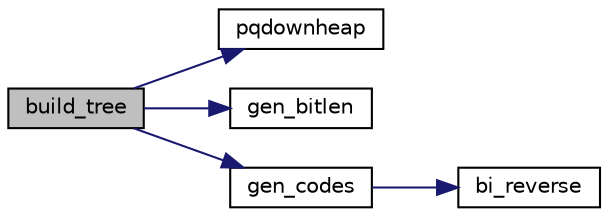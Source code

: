digraph G
{
  edge [fontname="Helvetica",fontsize="10",labelfontname="Helvetica",labelfontsize="10"];
  node [fontname="Helvetica",fontsize="10",shape=record];
  rankdir="LR";
  Node1 [label="build_tree",height=0.2,width=0.4,color="black", fillcolor="grey75", style="filled" fontcolor="black"];
  Node1 -> Node2 [color="midnightblue",fontsize="10",style="solid",fontname="Helvetica"];
  Node2 [label="pqdownheap",height=0.2,width=0.4,color="black", fillcolor="white", style="filled",URL="$trees_8c.html#a44f0c568451fbfd68a418eaddea09982"];
  Node1 -> Node3 [color="midnightblue",fontsize="10",style="solid",fontname="Helvetica"];
  Node3 [label="gen_bitlen",height=0.2,width=0.4,color="black", fillcolor="white", style="filled",URL="$trees_8c.html#a1ad07677feac279d0f161fea3891af92"];
  Node1 -> Node4 [color="midnightblue",fontsize="10",style="solid",fontname="Helvetica"];
  Node4 [label="gen_codes",height=0.2,width=0.4,color="black", fillcolor="white", style="filled",URL="$trees_8c.html#a599e4c4281ef721bd56222d9f01dec7c"];
  Node4 -> Node5 [color="midnightblue",fontsize="10",style="solid",fontname="Helvetica"];
  Node5 [label="bi_reverse",height=0.2,width=0.4,color="black", fillcolor="white", style="filled",URL="$trees_8c.html#ac59b08248ea9953b87f375717ab8524a"];
}
